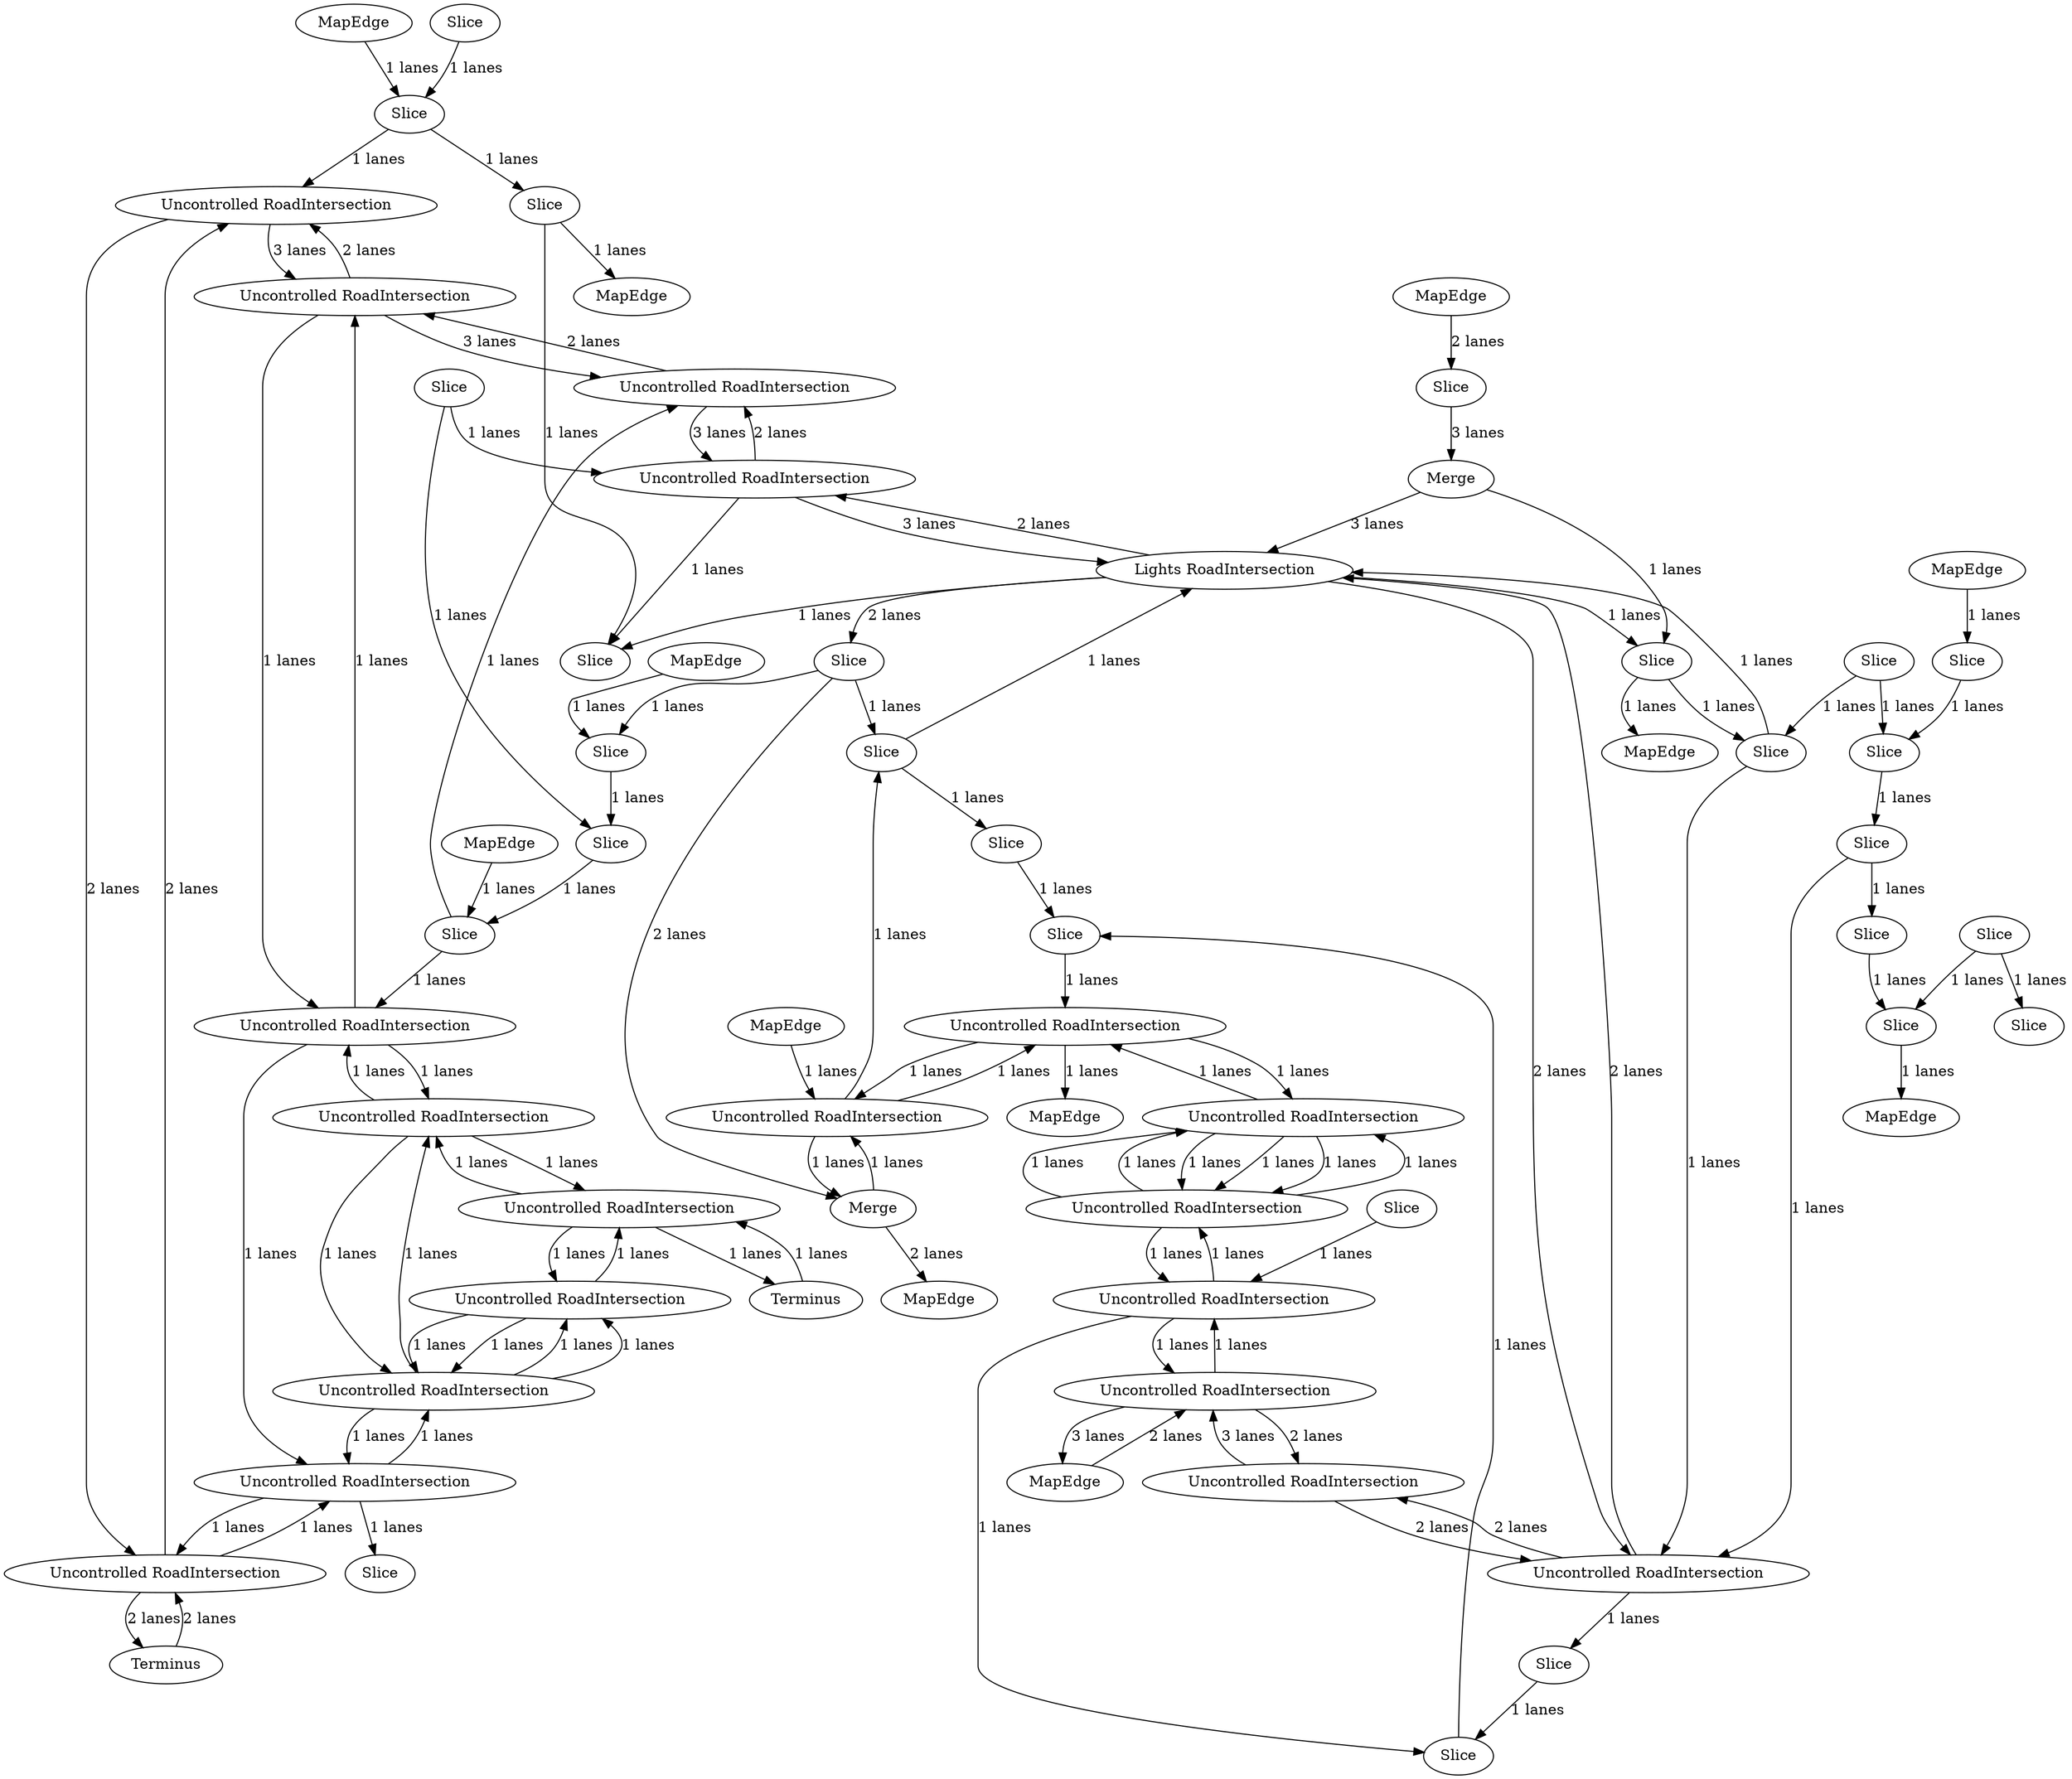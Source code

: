 digraph {
    0 [ label = "MapEdge" ]
    1 [ label = "Uncontrolled RoadIntersection" ]
    2 [ label = "MapEdge" ]
    3 [ label = "Uncontrolled RoadIntersection" ]
    4 [ label = "MapEdge" ]
    5 [ label = "Slice" ]
    6 [ label = "Merge" ]
    7 [ label = "MapEdge" ]
    8 [ label = "Terminus" ]
    9 [ label = "MapEdge" ]
    10 [ label = "Slice" ]
    11 [ label = "Slice" ]
    12 [ label = "Slice" ]
    13 [ label = "Slice" ]
    14 [ label = "Slice" ]
    15 [ label = "Slice" ]
    16 [ label = "Uncontrolled RoadIntersection" ]
    17 [ label = "Slice" ]
    18 [ label = "Slice" ]
    19 [ label = "Slice" ]
    20 [ label = "Slice" ]
    21 [ label = "Slice" ]
    22 [ label = "Slice" ]
    23 [ label = "MapEdge" ]
    24 [ label = "Slice" ]
    25 [ label = "Slice" ]
    26 [ label = "Slice" ]
    27 [ label = "Slice" ]
    28 [ label = "MapEdge" ]
    29 [ label = "Slice" ]
    30 [ label = "Slice" ]
    31 [ label = "MapEdge" ]
    32 [ label = "Slice" ]
    33 [ label = "Slice" ]
    34 [ label = "Slice" ]
    35 [ label = "Slice" ]
    36 [ label = "Slice" ]
    37 [ label = "MapEdge" ]
    38 [ label = "Slice" ]
    39 [ label = "Uncontrolled RoadIntersection" ]
    40 [ label = "Uncontrolled RoadIntersection" ]
    41 [ label = "MapEdge" ]
    42 [ label = "MapEdge" ]
    43 [ label = "Slice" ]
    44 [ label = "Slice" ]
    45 [ label = "MapEdge" ]
    46 [ label = "Terminus" ]
    47 [ label = "Lights RoadIntersection" ]
    48 [ label = "Uncontrolled RoadIntersection" ]
    49 [ label = "Uncontrolled RoadIntersection" ]
    50 [ label = "Uncontrolled RoadIntersection" ]
    51 [ label = "Uncontrolled RoadIntersection" ]
    52 [ label = "Uncontrolled RoadIntersection" ]
    53 [ label = "Uncontrolled RoadIntersection" ]
    54 [ label = "Merge" ]
    55 [ label = "Uncontrolled RoadIntersection" ]
    56 [ label = "Uncontrolled RoadIntersection" ]
    57 [ label = "Uncontrolled RoadIntersection" ]
    58 [ label = "Uncontrolled RoadIntersection" ]
    59 [ label = "Uncontrolled RoadIntersection" ]
    60 [ label = "Uncontrolled RoadIntersection" ]
    61 [ label = "Uncontrolled RoadIntersection" ]
    62 [ label = "Uncontrolled RoadIntersection" ]
    0 -> 26 [ label = "1 lanes" ]
    26 -> 1 [ label = "1 lanes" ]
    2 -> 22 [ label = "1 lanes" ]
    22 -> 3 [ label = "1 lanes" ]
    3 -> 55 [ label = "2 lanes" ]
    55 -> 3 [ label = "3 lanes" ]
    55 -> 1 [ label = "2 lanes" ]
    1 -> 55 [ label = "3 lanes" ]
    54 -> 4 [ label = "2 lanes" ]
    5 -> 6 [ label = "3 lanes" ]
    6 -> 47 [ label = "3 lanes" ]
    7 -> 5 [ label = "2 lanes" ]
    1 -> 57 [ label = "2 lanes" ]
    57 -> 1 [ label = "2 lanes" ]
    57 -> 8 [ label = "2 lanes" ]
    8 -> 57 [ label = "2 lanes" ]
    47 -> 14 [ label = "2 lanes" ]
    14 -> 54 [ label = "2 lanes" ]
    52 -> 9 [ label = "1 lanes" ]
    15 -> 52 [ label = "1 lanes" ]
    10 -> 15 [ label = "1 lanes" ]
    16 -> 11 [ label = "1 lanes" ]
    34 -> 16 [ label = "1 lanes" ]
    49 -> 10 [ label = "1 lanes" ]
    12 -> 49 [ label = "1 lanes" ]
    44 -> 13 [ label = "1 lanes" ]
    14 -> 44 [ label = "1 lanes" ]
    13 -> 15 [ label = "1 lanes" ]
    11 -> 10 [ label = "1 lanes" ]
    6 -> 43 [ label = "1 lanes" ]
    43 -> 24 [ label = "1 lanes" ]
    24 -> 16 [ label = "1 lanes" ]
    18 -> 17 [ label = "1 lanes" ]
    14 -> 19 [ label = "1 lanes" ]
    39 -> 20 [ label = "1 lanes" ]
    18 -> 39 [ label = "1 lanes" ]
    58 -> 21 [ label = "1 lanes" ]
    56 -> 58 [ label = "1 lanes" ]
    22 -> 56 [ label = "1 lanes" ]
    17 -> 22 [ label = "1 lanes" ]
    19 -> 17 [ label = "1 lanes" ]
    23 -> 19 [ label = "1 lanes" ]
    47 -> 20 [ label = "1 lanes" ]
    24 -> 47 [ label = "1 lanes" ]
    25 -> 24 [ label = "1 lanes" ]
    29 -> 20 [ label = "1 lanes" ]
    26 -> 29 [ label = "1 lanes" ]
    27 -> 26 [ label = "1 lanes" ]
    29 -> 28 [ label = "1 lanes" ]
    31 -> 30 [ label = "1 lanes" ]
    30 -> 35 [ label = "1 lanes" ]
    33 -> 32 [ label = "1 lanes" ]
    25 -> 35 [ label = "1 lanes" ]
    33 -> 36 [ label = "1 lanes" ]
    32 -> 37 [ label = "1 lanes" ]
    38 -> 32 [ label = "1 lanes" ]
    35 -> 34 [ label = "1 lanes" ]
    34 -> 38 [ label = "1 lanes" ]
    47 -> 39 [ label = "2 lanes" ]
    39 -> 47 [ label = "3 lanes" ]
    39 -> 3 [ label = "2 lanes" ]
    3 -> 39 [ label = "3 lanes" ]
    40 -> 16 [ label = "2 lanes" ]
    16 -> 40 [ label = "2 lanes" ]
    41 -> 48 [ label = "2 lanes" ]
    48 -> 41 [ label = "3 lanes" ]
    48 -> 40 [ label = "2 lanes" ]
    40 -> 48 [ label = "3 lanes" ]
    43 -> 42 [ label = "1 lanes" ]
    47 -> 43 [ label = "1 lanes" ]
    44 -> 47 [ label = "1 lanes" ]
    53 -> 44 [ label = "1 lanes" ]
    45 -> 53 [ label = "1 lanes" ]
    59 -> 62 [ label = "1 lanes" ]
    62 -> 59 [ label = "1 lanes" ]
    62 -> 61 [ label = "1 lanes" ]
    61 -> 62 [ label = "1 lanes" ]
    61 -> 46 [ label = "1 lanes" ]
    46 -> 61 [ label = "1 lanes" ]
    16 -> 47 [ label = "2 lanes" ]
    47 -> 16 [ label = "2 lanes" ]
    48 -> 49 [ label = "1 lanes" ]
    49 -> 48 [ label = "1 lanes" ]
    49 -> 50 [ label = "1 lanes" ]
    50 -> 49 [ label = "1 lanes" ]
    50 -> 51 [ label = "1 lanes" ]
    51 -> 50 [ label = "1 lanes" ]
    50 -> 51 [ label = "1 lanes" ]
    51 -> 50 [ label = "1 lanes" ]
    51 -> 52 [ label = "1 lanes" ]
    52 -> 51 [ label = "1 lanes" ]
    52 -> 53 [ label = "1 lanes" ]
    53 -> 52 [ label = "1 lanes" ]
    53 -> 54 [ label = "1 lanes" ]
    54 -> 53 [ label = "1 lanes" ]
    50 -> 51 [ label = "1 lanes" ]
    51 -> 50 [ label = "1 lanes" ]
    55 -> 56 [ label = "1 lanes" ]
    56 -> 55 [ label = "1 lanes" ]
    56 -> 60 [ label = "1 lanes" ]
    60 -> 56 [ label = "1 lanes" ]
    60 -> 59 [ label = "1 lanes" ]
    59 -> 60 [ label = "1 lanes" ]
    57 -> 58 [ label = "1 lanes" ]
    58 -> 57 [ label = "1 lanes" ]
    58 -> 59 [ label = "1 lanes" ]
    59 -> 58 [ label = "1 lanes" ]
    59 -> 62 [ label = "1 lanes" ]
    62 -> 59 [ label = "1 lanes" ]
    60 -> 61 [ label = "1 lanes" ]
    61 -> 60 [ label = "1 lanes" ]
}
